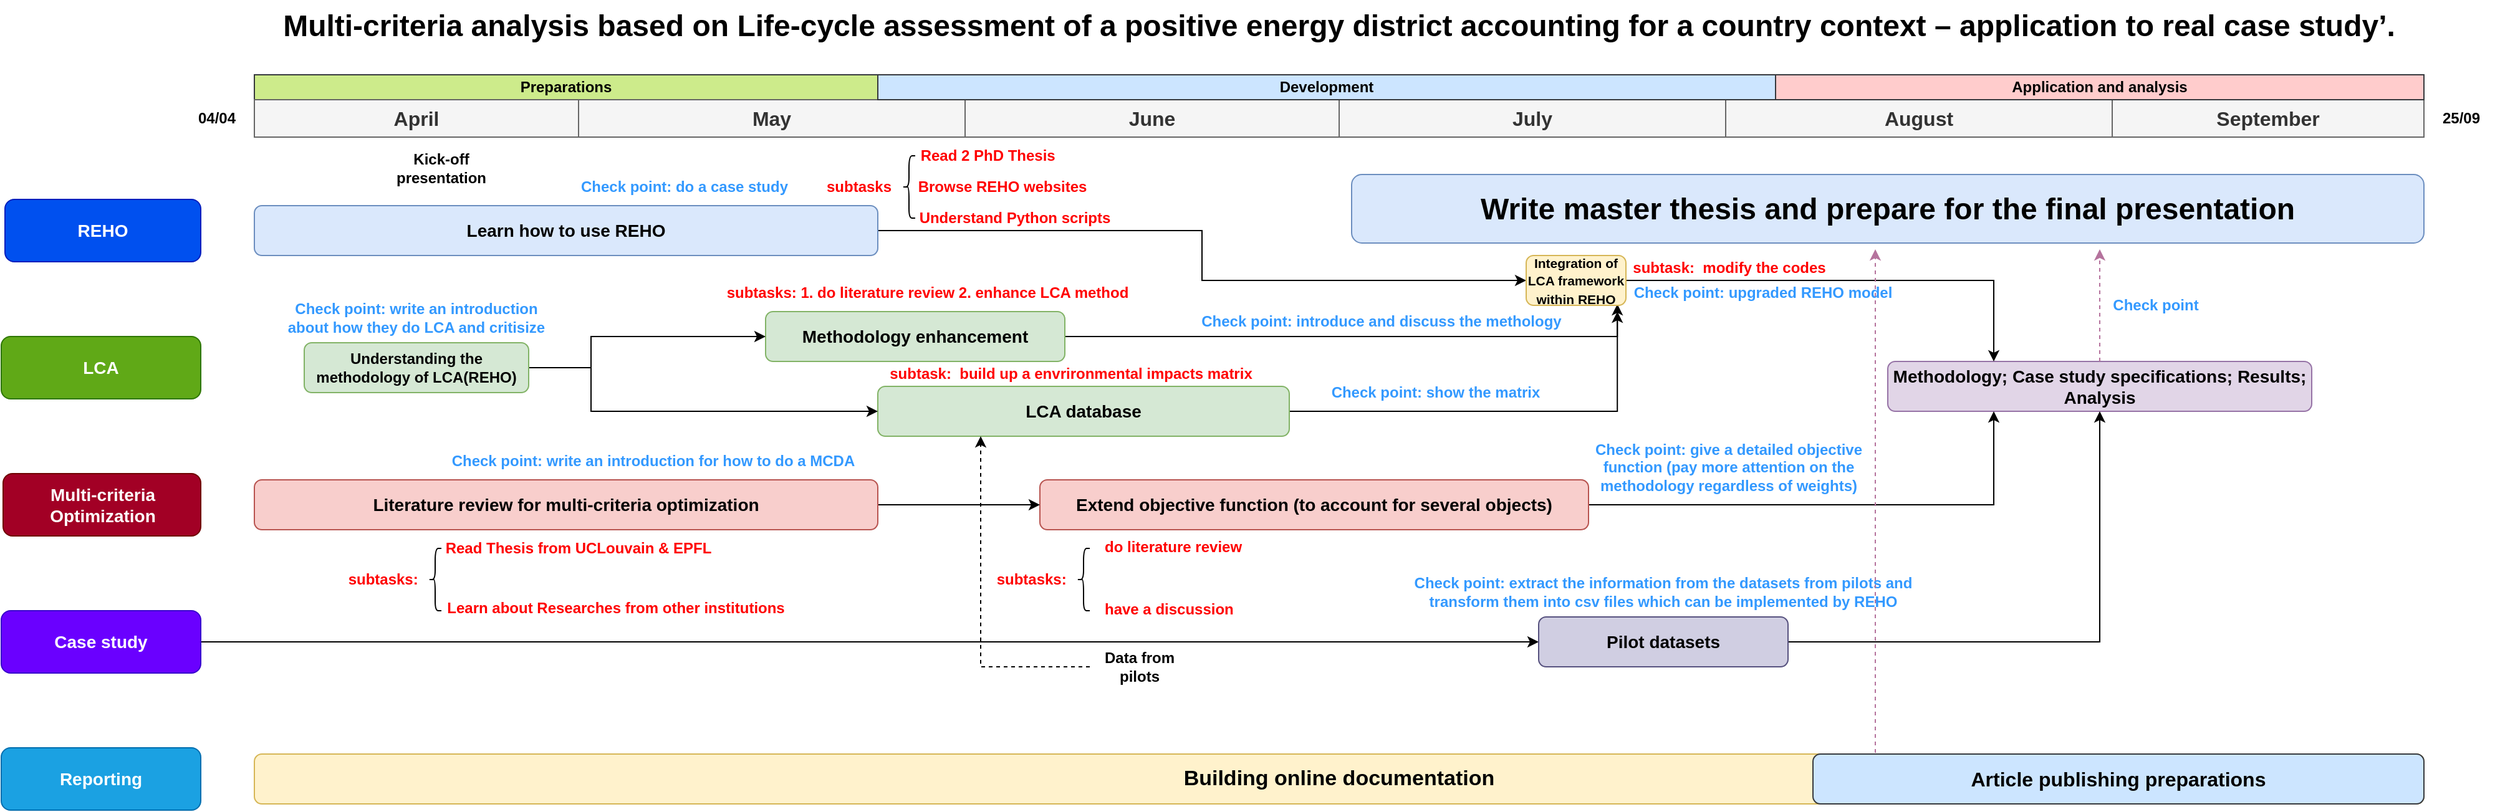 <mxfile version="21.2.1" type="device">
  <diagram name="Page-1" id="CMEaHwI43TF5UFnff1LS">
    <mxGraphModel dx="2885" dy="1180" grid="1" gridSize="10" guides="1" tooltips="1" connect="1" arrows="1" fold="1" page="1" pageScale="1" pageWidth="827" pageHeight="1169" math="0" shadow="0">
      <root>
        <mxCell id="0" />
        <mxCell id="1" parent="0" />
        <mxCell id="RJUtZ5t80le3RNeQ5MNN-5" value="&lt;b&gt;&lt;font color=&quot;#ff0000&quot;&gt;Read 2 PhD Thesis&amp;nbsp;&lt;/font&gt;&lt;/b&gt;" style="text;html=1;strokeColor=none;fillColor=none;align=center;verticalAlign=middle;whiteSpace=wrap;rounded=0;" parent="1" vertex="1">
          <mxGeometry x="150" y="120" width="160" height="30" as="geometry" />
        </mxCell>
        <mxCell id="Q3gOCMNF8MpdkcXzCCnj-49" value="&lt;b&gt;Preparations&lt;/b&gt;" style="rounded=0;whiteSpace=wrap;html=1;fillColor=#cdeb8b;strokeColor=#36393d;" parent="1" vertex="1">
          <mxGeometry x="-360" y="70" width="500" height="20" as="geometry" />
        </mxCell>
        <mxCell id="Q3gOCMNF8MpdkcXzCCnj-1" value="&lt;b&gt;&lt;font style=&quot;font-size: 14px;&quot;&gt;Methodology; Case study specifications; Results; Analysis&lt;/font&gt;&lt;/b&gt;" style="rounded=1;whiteSpace=wrap;html=1;fillColor=#e1d5e7;strokeColor=#9673a6;" parent="1" vertex="1">
          <mxGeometry x="950" y="300" width="340" height="40" as="geometry" />
        </mxCell>
        <mxCell id="Q3gOCMNF8MpdkcXzCCnj-3" value="&lt;font size=&quot;1&quot; style=&quot;&quot;&gt;&lt;b style=&quot;font-size: 16px;&quot;&gt;April&lt;/b&gt;&lt;/font&gt;" style="rounded=0;whiteSpace=wrap;html=1;fillColor=#f5f5f5;fontColor=#333333;strokeColor=#666666;" parent="1" vertex="1">
          <mxGeometry x="-360" y="90" width="260" height="30" as="geometry" />
        </mxCell>
        <mxCell id="Q3gOCMNF8MpdkcXzCCnj-4" value="&lt;font size=&quot;1&quot; style=&quot;&quot;&gt;&lt;b style=&quot;font-size: 16px;&quot;&gt;May&lt;/b&gt;&lt;/font&gt;" style="rounded=0;whiteSpace=wrap;html=1;fillColor=#f5f5f5;fontColor=#333333;strokeColor=#666666;" parent="1" vertex="1">
          <mxGeometry x="-100" y="90" width="310" height="30" as="geometry" />
        </mxCell>
        <mxCell id="Q3gOCMNF8MpdkcXzCCnj-5" value="&lt;font size=&quot;1&quot; style=&quot;&quot;&gt;&lt;b style=&quot;font-size: 16px;&quot;&gt;June&lt;/b&gt;&lt;/font&gt;" style="rounded=0;whiteSpace=wrap;html=1;fillColor=#f5f5f5;fontColor=#333333;strokeColor=#666666;" parent="1" vertex="1">
          <mxGeometry x="210" y="90" width="300" height="30" as="geometry" />
        </mxCell>
        <mxCell id="Q3gOCMNF8MpdkcXzCCnj-6" value="&lt;font size=&quot;1&quot; style=&quot;&quot;&gt;&lt;b style=&quot;font-size: 16px;&quot;&gt;July&lt;/b&gt;&lt;/font&gt;" style="rounded=0;whiteSpace=wrap;html=1;fillColor=#f5f5f5;fontColor=#333333;strokeColor=#666666;" parent="1" vertex="1">
          <mxGeometry x="510" y="90" width="310" height="30" as="geometry" />
        </mxCell>
        <mxCell id="Q3gOCMNF8MpdkcXzCCnj-7" value="&lt;font size=&quot;1&quot; style=&quot;&quot;&gt;&lt;b style=&quot;font-size: 16px;&quot;&gt;August&lt;/b&gt;&lt;/font&gt;" style="rounded=0;whiteSpace=wrap;html=1;fillColor=#f5f5f5;fontColor=#333333;strokeColor=#666666;" parent="1" vertex="1">
          <mxGeometry x="820" y="90" width="310" height="30" as="geometry" />
        </mxCell>
        <mxCell id="Q3gOCMNF8MpdkcXzCCnj-8" value="&lt;font size=&quot;1&quot; style=&quot;&quot;&gt;&lt;b style=&quot;font-size: 16px;&quot;&gt;September&lt;/b&gt;&lt;/font&gt;" style="rounded=0;whiteSpace=wrap;html=1;fillColor=#f5f5f5;fontColor=#333333;strokeColor=#666666;" parent="1" vertex="1">
          <mxGeometry x="1130" y="90" width="250" height="30" as="geometry" />
        </mxCell>
        <mxCell id="Q3gOCMNF8MpdkcXzCCnj-10" value="&lt;b&gt;&lt;font style=&quot;font-size: 14px;&quot;&gt;REHO&lt;/font&gt;&lt;/b&gt;" style="rounded=1;whiteSpace=wrap;html=1;fillColor=#0050ef;strokeColor=#001DBC;fontColor=#ffffff;" parent="1" vertex="1">
          <mxGeometry x="-560" y="170" width="157" height="50" as="geometry" />
        </mxCell>
        <mxCell id="Q3gOCMNF8MpdkcXzCCnj-12" value="&lt;b&gt;&lt;font style=&quot;font-size: 14px;&quot;&gt;LCA&lt;/font&gt;&lt;/b&gt;" style="rounded=1;whiteSpace=wrap;html=1;fillColor=#60a917;strokeColor=#2D7600;fontColor=#ffffff;" parent="1" vertex="1">
          <mxGeometry x="-563" y="280" width="160" height="50" as="geometry" />
        </mxCell>
        <mxCell id="Q3gOCMNF8MpdkcXzCCnj-13" value="&lt;b&gt;&lt;font style=&quot;font-size: 14px;&quot;&gt;Multi-criteria Optimization&lt;/font&gt;&lt;/b&gt;" style="rounded=1;whiteSpace=wrap;html=1;fillColor=#a20025;strokeColor=#6F0000;fontColor=#ffffff;" parent="1" vertex="1">
          <mxGeometry x="-561.5" y="390" width="158.5" height="50" as="geometry" />
        </mxCell>
        <mxCell id="Q3gOCMNF8MpdkcXzCCnj-15" value="&lt;b&gt;&lt;font style=&quot;font-size: 24px;&quot;&gt;Multi-criteria analysis based on Life-cycle assessment of a positive energy district accounting for a country context – application to real case study’.&lt;/font&gt;&lt;/b&gt;" style="text;whiteSpace=wrap;html=1;align=center;" parent="1" vertex="1">
          <mxGeometry x="-360" y="10" width="1740" height="80" as="geometry" />
        </mxCell>
        <mxCell id="RJUtZ5t80le3RNeQ5MNN-84" style="edgeStyle=orthogonalEdgeStyle;rounded=0;orthogonalLoop=1;jettySize=auto;html=1;exitX=1;exitY=0.5;exitDx=0;exitDy=0;entryX=0.914;entryY=0.975;entryDx=0;entryDy=0;entryPerimeter=0;" parent="1" source="Q3gOCMNF8MpdkcXzCCnj-16" target="Q3gOCMNF8MpdkcXzCCnj-32" edge="1">
          <mxGeometry relative="1" as="geometry" />
        </mxCell>
        <mxCell id="Q3gOCMNF8MpdkcXzCCnj-16" value="&lt;b&gt;&lt;font style=&quot;font-size: 14px;&quot;&gt;Methodology enhancement&lt;/font&gt;&lt;/b&gt;" style="rounded=1;whiteSpace=wrap;html=1;fillColor=#d5e8d4;strokeColor=#82b366;" parent="1" vertex="1">
          <mxGeometry x="50" y="260" width="240" height="40" as="geometry" />
        </mxCell>
        <mxCell id="RJUtZ5t80le3RNeQ5MNN-85" style="edgeStyle=orthogonalEdgeStyle;rounded=0;orthogonalLoop=1;jettySize=auto;html=1;exitX=1;exitY=0.5;exitDx=0;exitDy=0;entryX=0.914;entryY=1.125;entryDx=0;entryDy=0;entryPerimeter=0;" parent="1" source="Q3gOCMNF8MpdkcXzCCnj-17" target="Q3gOCMNF8MpdkcXzCCnj-32" edge="1">
          <mxGeometry relative="1" as="geometry" />
        </mxCell>
        <mxCell id="Q3gOCMNF8MpdkcXzCCnj-17" value="&lt;span style=&quot;font-size: 14px;&quot;&gt;&lt;b&gt;LCA database&lt;/b&gt;&lt;/span&gt;" style="rounded=1;whiteSpace=wrap;html=1;fillColor=#d5e8d4;strokeColor=#82b366;" parent="1" vertex="1">
          <mxGeometry x="140" y="320" width="330" height="40" as="geometry" />
        </mxCell>
        <mxCell id="Q3gOCMNF8MpdkcXzCCnj-38" style="edgeStyle=orthogonalEdgeStyle;rounded=0;orthogonalLoop=1;jettySize=auto;html=1;exitX=1;exitY=0.5;exitDx=0;exitDy=0;entryX=0;entryY=0.5;entryDx=0;entryDy=0;" parent="1" source="Q3gOCMNF8MpdkcXzCCnj-18" target="Q3gOCMNF8MpdkcXzCCnj-32" edge="1">
          <mxGeometry relative="1" as="geometry" />
        </mxCell>
        <mxCell id="Q3gOCMNF8MpdkcXzCCnj-18" value="&lt;span style=&quot;font-size: 14px;&quot;&gt;&lt;b&gt;Learn how to use REHO&lt;/b&gt;&lt;/span&gt;" style="rounded=1;whiteSpace=wrap;html=1;fillColor=#dae8fc;strokeColor=#6c8ebf;" parent="1" vertex="1">
          <mxGeometry x="-360" y="175" width="500" height="40" as="geometry" />
        </mxCell>
        <mxCell id="Q3gOCMNF8MpdkcXzCCnj-19" value="&lt;font style=&quot;font-size: 24px;&quot;&gt;&lt;b&gt;Write master thesis and prepare for the final presentation&lt;/b&gt;&lt;/font&gt;" style="rounded=1;whiteSpace=wrap;html=1;fillColor=#dae8fc;strokeColor=#6c8ebf;" parent="1" vertex="1">
          <mxGeometry x="520" y="150" width="860" height="55" as="geometry" />
        </mxCell>
        <mxCell id="Q3gOCMNF8MpdkcXzCCnj-36" style="edgeStyle=orthogonalEdgeStyle;rounded=0;orthogonalLoop=1;jettySize=auto;html=1;exitX=1;exitY=0.5;exitDx=0;exitDy=0;entryX=0;entryY=0.5;entryDx=0;entryDy=0;" parent="1" source="Q3gOCMNF8MpdkcXzCCnj-20" target="Q3gOCMNF8MpdkcXzCCnj-16" edge="1">
          <mxGeometry relative="1" as="geometry">
            <Array as="points">
              <mxPoint x="-90" y="305" />
              <mxPoint x="-90" y="280" />
            </Array>
          </mxGeometry>
        </mxCell>
        <mxCell id="Q3gOCMNF8MpdkcXzCCnj-37" style="edgeStyle=orthogonalEdgeStyle;rounded=0;orthogonalLoop=1;jettySize=auto;html=1;exitX=1;exitY=0.5;exitDx=0;exitDy=0;entryX=0;entryY=0.5;entryDx=0;entryDy=0;" parent="1" source="Q3gOCMNF8MpdkcXzCCnj-20" target="Q3gOCMNF8MpdkcXzCCnj-17" edge="1">
          <mxGeometry relative="1" as="geometry">
            <Array as="points">
              <mxPoint x="-90" y="305" />
              <mxPoint x="-90" y="340" />
            </Array>
          </mxGeometry>
        </mxCell>
        <mxCell id="Q3gOCMNF8MpdkcXzCCnj-20" value="&lt;font style=&quot;font-size: 12px;&quot;&gt;&lt;b&gt;Understanding the methodology of LCA(REHO)&lt;/b&gt;&lt;/font&gt;" style="rounded=1;whiteSpace=wrap;html=1;fillColor=#d5e8d4;strokeColor=#82b366;" parent="1" vertex="1">
          <mxGeometry x="-320" y="285" width="180" height="40" as="geometry" />
        </mxCell>
        <mxCell id="Q3gOCMNF8MpdkcXzCCnj-21" value="&lt;b&gt;Kick-off presentation&lt;/b&gt;" style="text;html=1;strokeColor=none;fillColor=none;align=center;verticalAlign=middle;whiteSpace=wrap;rounded=0;" parent="1" vertex="1">
          <mxGeometry x="-250" y="130" width="80" height="30" as="geometry" />
        </mxCell>
        <mxCell id="Q3gOCMNF8MpdkcXzCCnj-26" value="&lt;b&gt;04/04&lt;/b&gt;" style="text;html=1;strokeColor=none;fillColor=none;align=center;verticalAlign=middle;whiteSpace=wrap;rounded=0;" parent="1" vertex="1">
          <mxGeometry x="-420" y="90" width="60" height="30" as="geometry" />
        </mxCell>
        <mxCell id="Q3gOCMNF8MpdkcXzCCnj-27" value="&lt;b&gt;25/09&lt;/b&gt;" style="text;html=1;strokeColor=none;fillColor=none;align=center;verticalAlign=middle;whiteSpace=wrap;rounded=0;" parent="1" vertex="1">
          <mxGeometry x="1380" y="90" width="60" height="30" as="geometry" />
        </mxCell>
        <mxCell id="Q3gOCMNF8MpdkcXzCCnj-46" style="edgeStyle=orthogonalEdgeStyle;rounded=0;orthogonalLoop=1;jettySize=auto;html=1;exitX=1;exitY=0.5;exitDx=0;exitDy=0;entryX=0.25;entryY=0;entryDx=0;entryDy=0;" parent="1" source="Q3gOCMNF8MpdkcXzCCnj-32" target="Q3gOCMNF8MpdkcXzCCnj-1" edge="1">
          <mxGeometry relative="1" as="geometry" />
        </mxCell>
        <mxCell id="Q3gOCMNF8MpdkcXzCCnj-32" value="&lt;b&gt;&lt;font style=&quot;font-size: 10.5px;&quot;&gt;Integration of LCA framework within REHO&lt;/font&gt;&lt;/b&gt;" style="rounded=1;whiteSpace=wrap;html=1;fillColor=#fff2cc;strokeColor=#d6b656;" parent="1" vertex="1">
          <mxGeometry x="660" y="215" width="80" height="40" as="geometry" />
        </mxCell>
        <mxCell id="Q3gOCMNF8MpdkcXzCCnj-47" style="edgeStyle=orthogonalEdgeStyle;rounded=0;orthogonalLoop=1;jettySize=auto;html=1;exitX=1;exitY=0.5;exitDx=0;exitDy=0;entryX=0.25;entryY=1;entryDx=0;entryDy=0;" parent="1" source="Q3gOCMNF8MpdkcXzCCnj-33" target="Q3gOCMNF8MpdkcXzCCnj-1" edge="1">
          <mxGeometry relative="1" as="geometry" />
        </mxCell>
        <mxCell id="Q3gOCMNF8MpdkcXzCCnj-33" value="&lt;span style=&quot;font-size: 14px;&quot;&gt;&lt;b&gt;Extend objective function (to account for several objects)&lt;/b&gt;&lt;/span&gt;" style="rounded=1;whiteSpace=wrap;html=1;fillColor=#f8cecc;strokeColor=#b85450;" parent="1" vertex="1">
          <mxGeometry x="270" y="395" width="440" height="40" as="geometry" />
        </mxCell>
        <mxCell id="Q3gOCMNF8MpdkcXzCCnj-35" style="edgeStyle=orthogonalEdgeStyle;rounded=0;orthogonalLoop=1;jettySize=auto;html=1;exitX=1;exitY=0.5;exitDx=0;exitDy=0;entryX=0;entryY=0.5;entryDx=0;entryDy=0;" parent="1" source="Q3gOCMNF8MpdkcXzCCnj-34" target="Q3gOCMNF8MpdkcXzCCnj-33" edge="1">
          <mxGeometry relative="1" as="geometry" />
        </mxCell>
        <mxCell id="Q3gOCMNF8MpdkcXzCCnj-34" value="&lt;span style=&quot;font-size: 14px;&quot;&gt;&lt;b&gt;Literature review for multi-criteria optimization&lt;/b&gt;&lt;/span&gt;" style="rounded=1;whiteSpace=wrap;html=1;fillColor=#f8cecc;strokeColor=#b85450;" parent="1" vertex="1">
          <mxGeometry x="-360" y="395" width="500" height="40" as="geometry" />
        </mxCell>
        <mxCell id="xHu4jBwgOLgzZk3djkA9-2" style="edgeStyle=orthogonalEdgeStyle;rounded=0;orthogonalLoop=1;jettySize=auto;html=1;exitX=0;exitY=0.5;exitDx=0;exitDy=0;entryX=0.25;entryY=1;entryDx=0;entryDy=0;dashed=1;" parent="1" source="Q3gOCMNF8MpdkcXzCCnj-39" target="Q3gOCMNF8MpdkcXzCCnj-17" edge="1">
          <mxGeometry relative="1" as="geometry" />
        </mxCell>
        <mxCell id="Q3gOCMNF8MpdkcXzCCnj-39" value="&lt;b&gt;Data from pilots&lt;/b&gt;" style="text;html=1;strokeColor=none;fillColor=none;align=center;verticalAlign=middle;whiteSpace=wrap;rounded=0;" parent="1" vertex="1">
          <mxGeometry x="310" y="530" width="80" height="30" as="geometry" />
        </mxCell>
        <mxCell id="Q3gOCMNF8MpdkcXzCCnj-44" style="edgeStyle=orthogonalEdgeStyle;rounded=0;orthogonalLoop=1;jettySize=auto;html=1;exitX=1;exitY=0.5;exitDx=0;exitDy=0;entryX=0;entryY=0.5;entryDx=0;entryDy=0;" parent="1" source="Q3gOCMNF8MpdkcXzCCnj-42" target="Q3gOCMNF8MpdkcXzCCnj-43" edge="1">
          <mxGeometry relative="1" as="geometry" />
        </mxCell>
        <mxCell id="Q3gOCMNF8MpdkcXzCCnj-42" value="&lt;b&gt;&lt;font style=&quot;font-size: 14px;&quot;&gt;Case study&lt;/font&gt;&lt;/b&gt;" style="rounded=1;whiteSpace=wrap;html=1;fillColor=#6a00ff;strokeColor=#3700CC;fontColor=#ffffff;" parent="1" vertex="1">
          <mxGeometry x="-563" y="500" width="160" height="50" as="geometry" />
        </mxCell>
        <mxCell id="Q3gOCMNF8MpdkcXzCCnj-48" style="edgeStyle=orthogonalEdgeStyle;rounded=0;orthogonalLoop=1;jettySize=auto;html=1;exitX=1;exitY=0.5;exitDx=0;exitDy=0;entryX=0.5;entryY=1;entryDx=0;entryDy=0;" parent="1" source="Q3gOCMNF8MpdkcXzCCnj-43" target="Q3gOCMNF8MpdkcXzCCnj-1" edge="1">
          <mxGeometry relative="1" as="geometry" />
        </mxCell>
        <mxCell id="Q3gOCMNF8MpdkcXzCCnj-43" value="&lt;span style=&quot;font-size: 14px;&quot;&gt;&lt;b&gt;Pilot datasets&lt;/b&gt;&lt;/span&gt;" style="rounded=1;whiteSpace=wrap;html=1;fillColor=#d0cee2;strokeColor=#56517e;" parent="1" vertex="1">
          <mxGeometry x="670" y="505" width="200" height="40" as="geometry" />
        </mxCell>
        <mxCell id="Q3gOCMNF8MpdkcXzCCnj-50" value="&lt;b&gt;Development&lt;/b&gt;" style="rounded=0;whiteSpace=wrap;html=1;fillColor=#cce5ff;strokeColor=#36393d;" parent="1" vertex="1">
          <mxGeometry x="140" y="70" width="720" height="20" as="geometry" />
        </mxCell>
        <mxCell id="Q3gOCMNF8MpdkcXzCCnj-51" value="&lt;b&gt;Application and analysis&lt;/b&gt;" style="rounded=0;whiteSpace=wrap;html=1;fillColor=#ffcccc;strokeColor=#36393d;" parent="1" vertex="1">
          <mxGeometry x="860" y="70" width="520" height="20" as="geometry" />
        </mxCell>
        <mxCell id="RJUtZ5t80le3RNeQ5MNN-1" value="&lt;b&gt;&lt;font color=&quot;#ff0000&quot;&gt;subtasks&lt;/font&gt;&lt;/b&gt;" style="text;html=1;strokeColor=none;fillColor=none;align=center;verticalAlign=middle;whiteSpace=wrap;rounded=0;" parent="1" vertex="1">
          <mxGeometry x="60" y="145" width="130" height="30" as="geometry" />
        </mxCell>
        <mxCell id="RJUtZ5t80le3RNeQ5MNN-2" value="&lt;b&gt;&lt;font color=&quot;#3399ff&quot;&gt;Check point&lt;/font&gt;&lt;/b&gt;" style="text;html=1;strokeColor=none;fillColor=none;align=center;verticalAlign=middle;whiteSpace=wrap;rounded=0;" parent="1" vertex="1">
          <mxGeometry x="1100" y="240" width="130" height="30" as="geometry" />
        </mxCell>
        <mxCell id="RJUtZ5t80le3RNeQ5MNN-3" value="&lt;b&gt;&lt;font color=&quot;#3399ff&quot;&gt;Check point: write an introduction for how to do a MCDA&lt;/font&gt;&lt;/b&gt;" style="text;html=1;strokeColor=none;fillColor=none;align=center;verticalAlign=middle;whiteSpace=wrap;rounded=0;" parent="1" vertex="1">
          <mxGeometry x="-210" y="365" width="340" height="30" as="geometry" />
        </mxCell>
        <mxCell id="RJUtZ5t80le3RNeQ5MNN-4" value="" style="shape=curlyBracket;whiteSpace=wrap;html=1;rounded=1;labelPosition=left;verticalLabelPosition=middle;align=right;verticalAlign=middle;" parent="1" vertex="1">
          <mxGeometry x="160" y="135" width="10" height="50" as="geometry" />
        </mxCell>
        <mxCell id="RJUtZ5t80le3RNeQ5MNN-6" value="&lt;b&gt;&lt;font color=&quot;#ff0000&quot;&gt;Browse REHO websites&lt;/font&gt;&lt;/b&gt;" style="text;html=1;strokeColor=none;fillColor=none;align=center;verticalAlign=middle;whiteSpace=wrap;rounded=0;" parent="1" vertex="1">
          <mxGeometry x="150" y="145" width="180" height="30" as="geometry" />
        </mxCell>
        <mxCell id="RJUtZ5t80le3RNeQ5MNN-7" value="&lt;font color=&quot;#ff0000&quot;&gt;&lt;b&gt;Understand Python scripts&lt;/b&gt;&lt;/font&gt;" style="text;html=1;strokeColor=none;fillColor=none;align=center;verticalAlign=middle;whiteSpace=wrap;rounded=0;" parent="1" vertex="1">
          <mxGeometry x="140" y="170" width="220" height="30" as="geometry" />
        </mxCell>
        <mxCell id="RJUtZ5t80le3RNeQ5MNN-9" value="&lt;b&gt;&lt;font color=&quot;#ff0000&quot;&gt;subtasks:&amp;nbsp;&lt;/font&gt;&lt;/b&gt;" style="text;html=1;strokeColor=none;fillColor=none;align=center;verticalAlign=middle;whiteSpace=wrap;rounded=0;" parent="1" vertex="1">
          <mxGeometry x="-320" y="460" width="130" height="30" as="geometry" />
        </mxCell>
        <mxCell id="RJUtZ5t80le3RNeQ5MNN-57" value="" style="shape=curlyBracket;whiteSpace=wrap;html=1;rounded=1;labelPosition=left;verticalLabelPosition=middle;align=right;verticalAlign=middle;" parent="1" vertex="1">
          <mxGeometry x="-220" y="450" width="10" height="50" as="geometry" />
        </mxCell>
        <mxCell id="RJUtZ5t80le3RNeQ5MNN-58" value="&lt;b&gt;&lt;font color=&quot;#ff0000&quot;&gt;Read Thesis from UCLouvain &amp;amp; EPFL&lt;/font&gt;&lt;/b&gt;" style="text;html=1;strokeColor=none;fillColor=none;align=center;verticalAlign=middle;whiteSpace=wrap;rounded=0;" parent="1" vertex="1">
          <mxGeometry x="-230" y="435" width="260" height="30" as="geometry" />
        </mxCell>
        <mxCell id="RJUtZ5t80le3RNeQ5MNN-59" value="&lt;font color=&quot;#ff0000&quot;&gt;&lt;b&gt;Learn about Researches from other institutions&lt;/b&gt;&lt;/font&gt;" style="text;html=1;strokeColor=none;fillColor=none;align=center;verticalAlign=middle;whiteSpace=wrap;rounded=0;" parent="1" vertex="1">
          <mxGeometry x="-220" y="482.5" width="300" height="30" as="geometry" />
        </mxCell>
        <mxCell id="RJUtZ5t80le3RNeQ5MNN-60" value="&lt;b&gt;&lt;font color=&quot;#ff0000&quot;&gt;subtask:&amp;nbsp; build up a envrironmental impacts matrix&lt;/font&gt;&lt;/b&gt;" style="text;html=1;strokeColor=none;fillColor=none;align=center;verticalAlign=middle;whiteSpace=wrap;rounded=0;" parent="1" vertex="1">
          <mxGeometry x="130" y="295" width="330" height="30" as="geometry" />
        </mxCell>
        <mxCell id="RJUtZ5t80le3RNeQ5MNN-61" value="&lt;b&gt;&lt;font color=&quot;#ff0000&quot;&gt;subtasks: 1. do literature review 2. enhance LCA method&lt;br&gt;&lt;/font&gt;&lt;/b&gt;" style="text;html=1;strokeColor=none;fillColor=none;align=center;verticalAlign=middle;whiteSpace=wrap;rounded=0;" parent="1" vertex="1">
          <mxGeometry x="-10" y="230" width="380" height="30" as="geometry" />
        </mxCell>
        <mxCell id="RJUtZ5t80le3RNeQ5MNN-62" value="&lt;b&gt;&lt;font color=&quot;#3399ff&quot;&gt;Check point: do a case study&lt;/font&gt;&lt;/b&gt;" style="text;html=1;strokeColor=none;fillColor=none;align=center;verticalAlign=middle;whiteSpace=wrap;rounded=0;" parent="1" vertex="1">
          <mxGeometry x="-100" y="145" width="170" height="30" as="geometry" />
        </mxCell>
        <mxCell id="RJUtZ5t80le3RNeQ5MNN-63" value="&lt;b&gt;&lt;font color=&quot;#3399ff&quot;&gt;Check point: give a detailed objective function (pay more attention on the methodology regardless of weights)&lt;/font&gt;&lt;/b&gt;" style="text;html=1;strokeColor=none;fillColor=none;align=center;verticalAlign=middle;whiteSpace=wrap;rounded=0;" parent="1" vertex="1">
          <mxGeometry x="695" y="370" width="255" height="30" as="geometry" />
        </mxCell>
        <mxCell id="RJUtZ5t80le3RNeQ5MNN-64" value="&lt;b&gt;&lt;font color=&quot;#ff0000&quot;&gt;subtasks:&amp;nbsp;&lt;/font&gt;&lt;/b&gt;" style="text;html=1;strokeColor=none;fillColor=none;align=center;verticalAlign=middle;whiteSpace=wrap;rounded=0;" parent="1" vertex="1">
          <mxGeometry x="200" y="460" width="130" height="30" as="geometry" />
        </mxCell>
        <mxCell id="RJUtZ5t80le3RNeQ5MNN-66" value="" style="shape=curlyBracket;whiteSpace=wrap;html=1;rounded=1;labelPosition=left;verticalLabelPosition=middle;align=right;verticalAlign=middle;" parent="1" vertex="1">
          <mxGeometry x="300" y="450" width="10" height="50" as="geometry" />
        </mxCell>
        <mxCell id="RJUtZ5t80le3RNeQ5MNN-67" value="&lt;font color=&quot;#ff0000&quot;&gt;&lt;b&gt;do literature review&lt;/b&gt;&lt;/font&gt;" style="text;whiteSpace=wrap;html=1;" parent="1" vertex="1">
          <mxGeometry x="320" y="435" width="180" height="25" as="geometry" />
        </mxCell>
        <mxCell id="RJUtZ5t80le3RNeQ5MNN-68" value="&lt;font color=&quot;#ff0000&quot;&gt;&lt;b&gt;have a discussion&lt;/b&gt;&lt;/font&gt;" style="text;whiteSpace=wrap;html=1;" parent="1" vertex="1">
          <mxGeometry x="320" y="485" width="110" height="25" as="geometry" />
        </mxCell>
        <mxCell id="RJUtZ5t80le3RNeQ5MNN-69" value="&lt;b&gt;&lt;font color=&quot;#3399ff&quot;&gt;Check point: upgraded REHO model&lt;/font&gt;&lt;/b&gt;" style="text;html=1;strokeColor=none;fillColor=none;align=center;verticalAlign=middle;whiteSpace=wrap;rounded=0;" parent="1" vertex="1">
          <mxGeometry x="730" y="230" width="240" height="30" as="geometry" />
        </mxCell>
        <mxCell id="RJUtZ5t80le3RNeQ5MNN-70" value="&lt;b&gt;&lt;font color=&quot;#ff0000&quot;&gt;subtask:&amp;nbsp; modify the codes&lt;/font&gt;&lt;/b&gt;" style="text;html=1;strokeColor=none;fillColor=none;align=center;verticalAlign=middle;whiteSpace=wrap;rounded=0;" parent="1" vertex="1">
          <mxGeometry x="732.5" y="210" width="180" height="30" as="geometry" />
        </mxCell>
        <mxCell id="RJUtZ5t80le3RNeQ5MNN-71" style="edgeStyle=orthogonalEdgeStyle;rounded=0;orthogonalLoop=1;jettySize=auto;html=1;exitX=0.5;exitY=0;exitDx=0;exitDy=0;dashed=1;strokeColor=#B5739D;" parent="1" source="Q3gOCMNF8MpdkcXzCCnj-1" edge="1">
          <mxGeometry relative="1" as="geometry">
            <mxPoint x="1120" y="210" as="targetPoint" />
          </mxGeometry>
        </mxCell>
        <mxCell id="RJUtZ5t80le3RNeQ5MNN-72" value="&lt;b&gt;&lt;font color=&quot;#3399ff&quot;&gt;Check point: write an introduction about how they do LCA and critisize&lt;/font&gt;&lt;/b&gt;" style="text;html=1;strokeColor=none;fillColor=none;align=center;verticalAlign=middle;whiteSpace=wrap;rounded=0;" parent="1" vertex="1">
          <mxGeometry x="-335" y="250" width="210" height="30" as="geometry" />
        </mxCell>
        <mxCell id="RJUtZ5t80le3RNeQ5MNN-73" value="&lt;b&gt;&lt;font color=&quot;#3399ff&quot;&gt;Check point: show the matrix&lt;/font&gt;&lt;/b&gt;" style="text;html=1;strokeColor=none;fillColor=none;align=center;verticalAlign=middle;whiteSpace=wrap;rounded=0;" parent="1" vertex="1">
          <mxGeometry x="445" y="310" width="285" height="30" as="geometry" />
        </mxCell>
        <mxCell id="RJUtZ5t80le3RNeQ5MNN-74" value="&lt;b&gt;&lt;font color=&quot;#3399ff&quot;&gt;Check point: introduce and discuss the methology&lt;/font&gt;&lt;/b&gt;" style="text;html=1;strokeColor=none;fillColor=none;align=center;verticalAlign=middle;whiteSpace=wrap;rounded=0;" parent="1" vertex="1">
          <mxGeometry x="389" y="250" width="310" height="35" as="geometry" />
        </mxCell>
        <mxCell id="RJUtZ5t80le3RNeQ5MNN-77" value="&lt;b&gt;&lt;font color=&quot;#3399ff&quot;&gt;Check point: extract the information from the datasets from pilots and transform them into csv files which can be implemented by REHO&lt;/font&gt;&lt;/b&gt;" style="text;html=1;strokeColor=none;fillColor=none;align=center;verticalAlign=middle;whiteSpace=wrap;rounded=0;" parent="1" vertex="1">
          <mxGeometry x="555" y="470" width="430" height="30" as="geometry" />
        </mxCell>
        <mxCell id="RJUtZ5t80le3RNeQ5MNN-79" value="&lt;span style=&quot;font-size: 14px;&quot;&gt;&lt;b&gt;Reporting&lt;/b&gt;&lt;/span&gt;" style="rounded=1;whiteSpace=wrap;html=1;fillColor=#1ba1e2;strokeColor=#006EAF;fontColor=#ffffff;" parent="1" vertex="1">
          <mxGeometry x="-563" y="610" width="160" height="50" as="geometry" />
        </mxCell>
        <mxCell id="RJUtZ5t80le3RNeQ5MNN-83" style="edgeStyle=orthogonalEdgeStyle;rounded=0;orthogonalLoop=1;jettySize=auto;html=1;exitX=0.75;exitY=0;exitDx=0;exitDy=0;dashed=1;strokeColor=#B5739D;" parent="1" source="RJUtZ5t80le3RNeQ5MNN-80" edge="1">
          <mxGeometry relative="1" as="geometry">
            <mxPoint x="940" y="210" as="targetPoint" />
            <Array as="points">
              <mxPoint x="940" y="615" />
            </Array>
          </mxGeometry>
        </mxCell>
        <mxCell id="RJUtZ5t80le3RNeQ5MNN-80" value="&lt;span style=&quot;font-size: 17px;&quot;&gt;&lt;b&gt;Building online documentation&lt;/b&gt;&lt;/span&gt;" style="rounded=1;whiteSpace=wrap;html=1;fillColor=#fff2cc;strokeColor=#d6b656;" parent="1" vertex="1">
          <mxGeometry x="-360" y="615" width="1740" height="40" as="geometry" />
        </mxCell>
        <mxCell id="RJUtZ5t80le3RNeQ5MNN-81" value="&lt;font size=&quot;1&quot; style=&quot;&quot;&gt;&lt;b style=&quot;font-size: 16px;&quot;&gt;Article publishing preparations&lt;/b&gt;&lt;/font&gt;" style="rounded=1;whiteSpace=wrap;html=1;fillColor=#cce5ff;strokeColor=#36393d;" parent="1" vertex="1">
          <mxGeometry x="890" y="615" width="490" height="40" as="geometry" />
        </mxCell>
      </root>
    </mxGraphModel>
  </diagram>
</mxfile>
